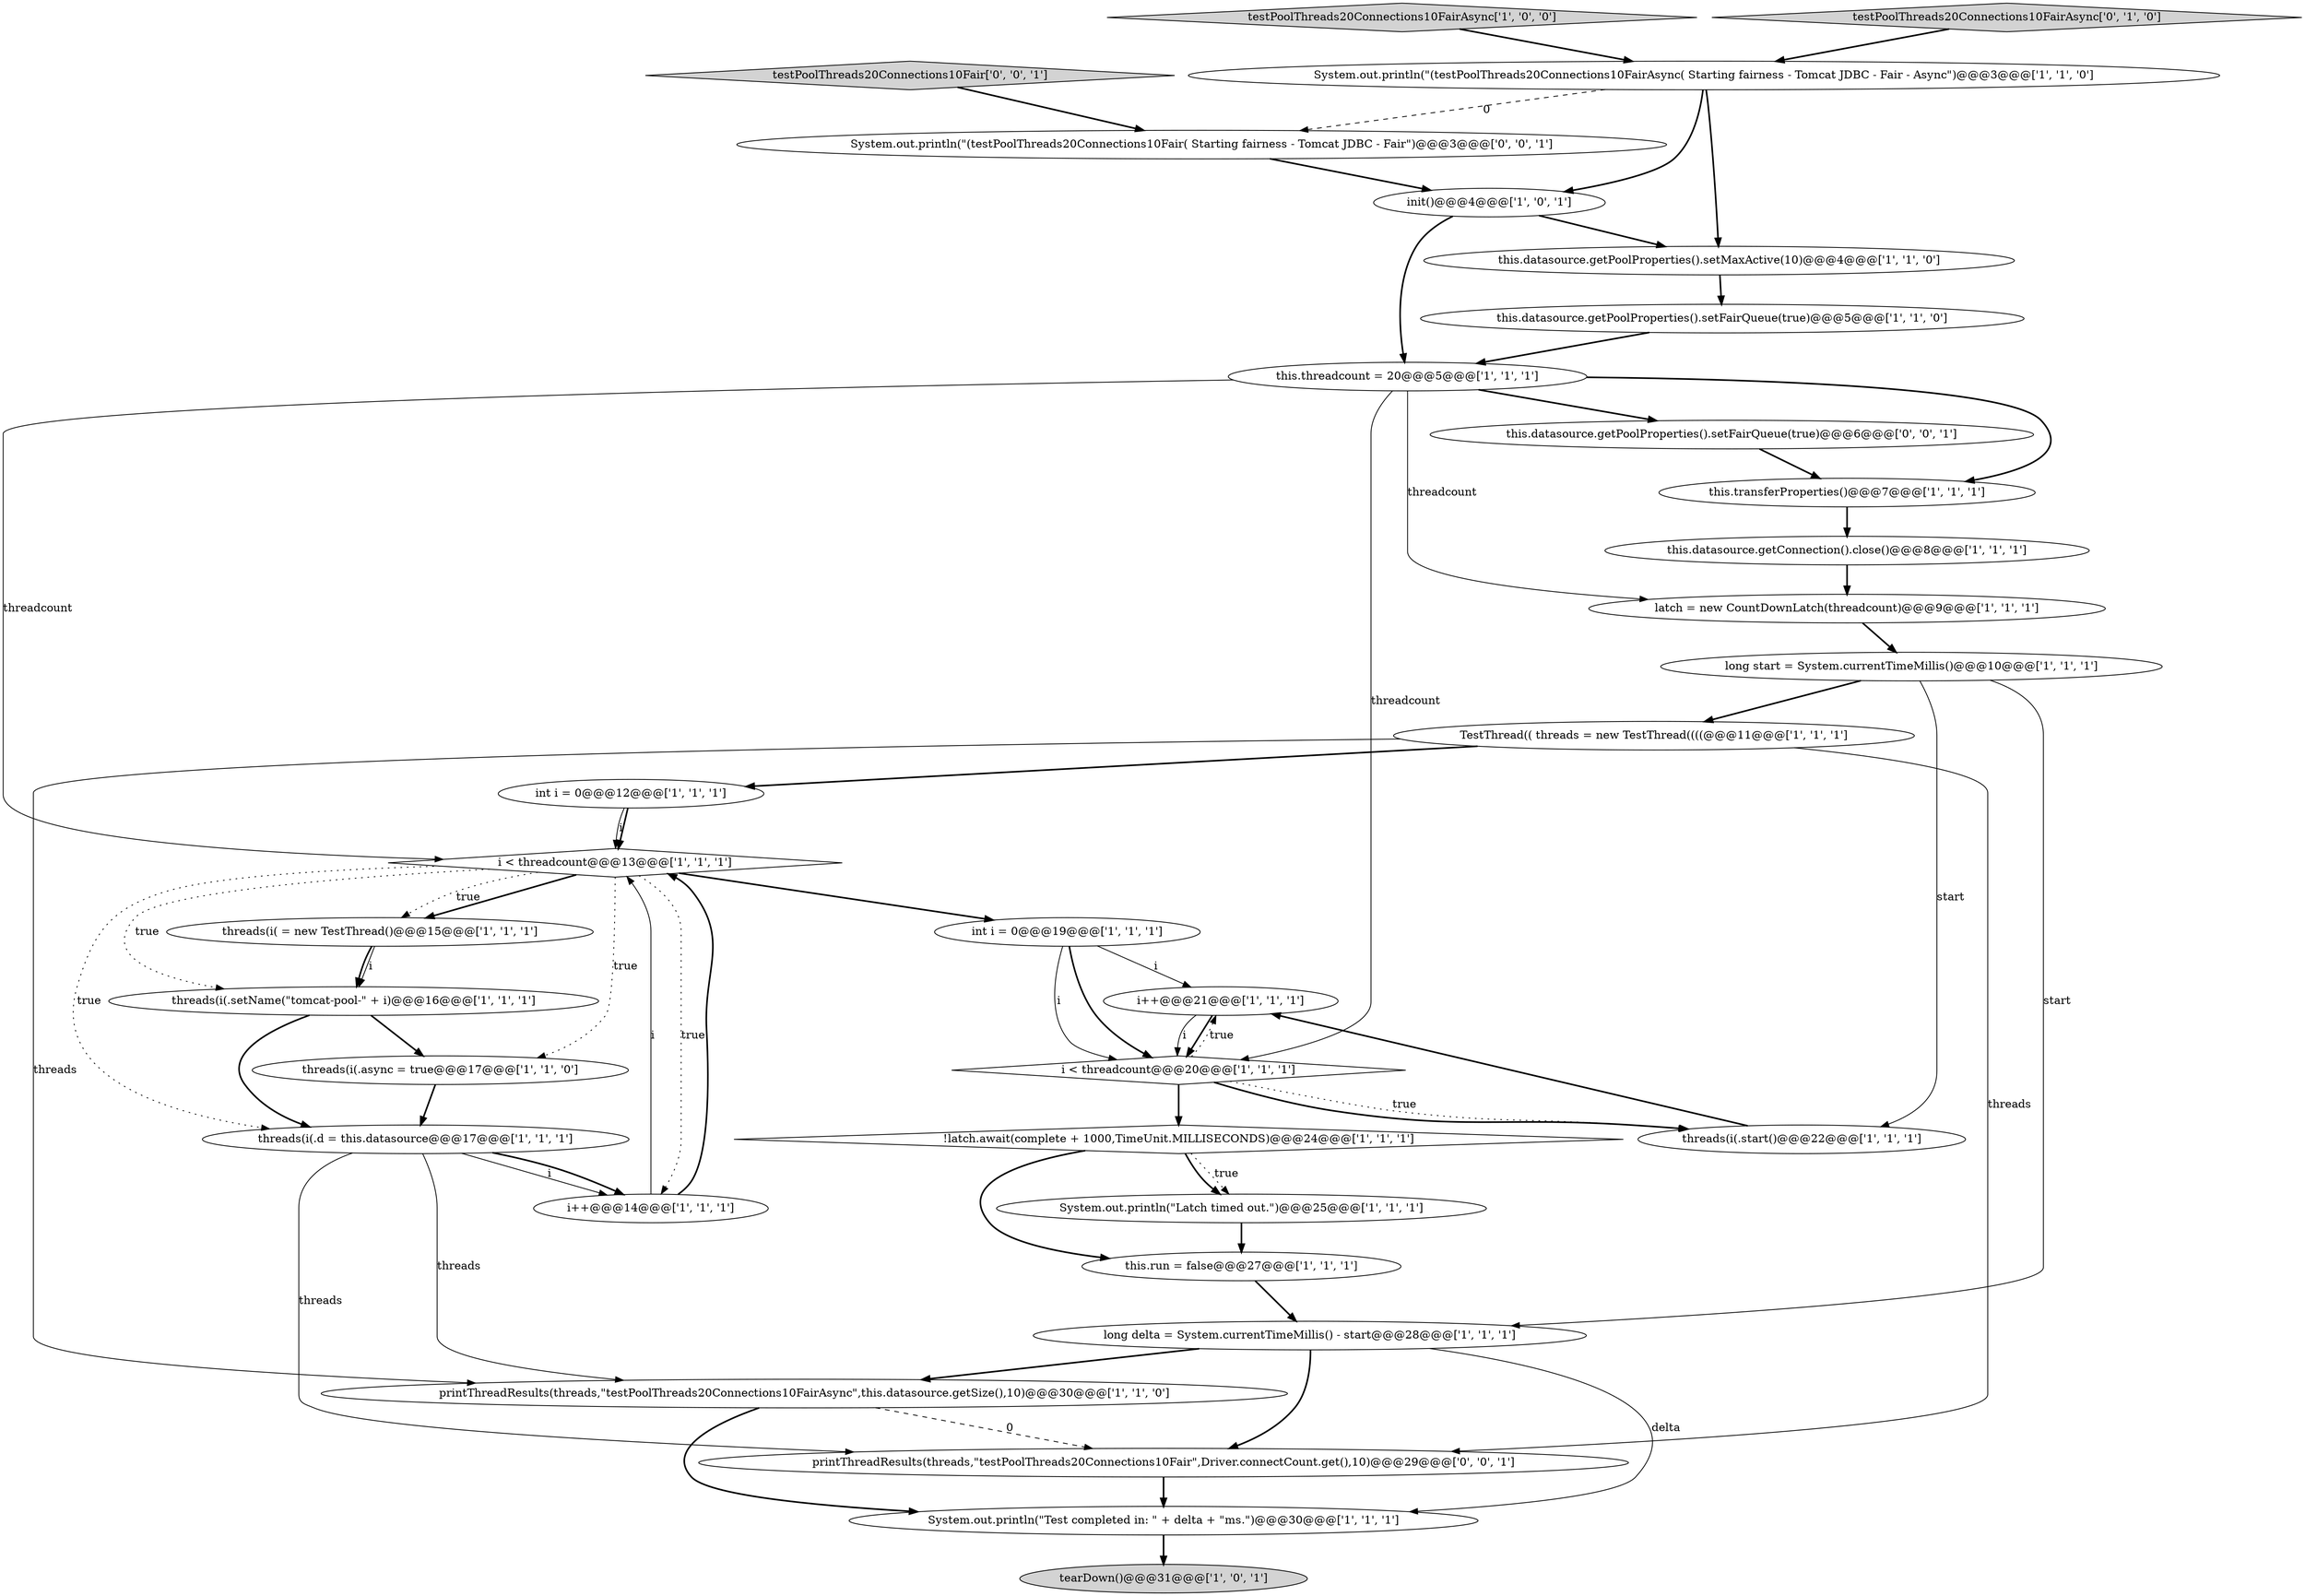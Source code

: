 digraph {
16 [style = filled, label = "this.datasource.getPoolProperties().setFairQueue(true)@@@5@@@['1', '1', '0']", fillcolor = white, shape = ellipse image = "AAA0AAABBB1BBB"];
33 [style = filled, label = "printThreadResults(threads,\"testPoolThreads20Connections10Fair\",Driver.connectCount.get(),10)@@@29@@@['0', '0', '1']", fillcolor = white, shape = ellipse image = "AAA0AAABBB3BBB"];
5 [style = filled, label = "testPoolThreads20Connections10FairAsync['1', '0', '0']", fillcolor = lightgray, shape = diamond image = "AAA0AAABBB1BBB"];
11 [style = filled, label = "threads(i( = new TestThread()@@@15@@@['1', '1', '1']", fillcolor = white, shape = ellipse image = "AAA0AAABBB1BBB"];
8 [style = filled, label = "this.threadcount = 20@@@5@@@['1', '1', '1']", fillcolor = white, shape = ellipse image = "AAA0AAABBB1BBB"];
14 [style = filled, label = "System.out.println(\"(testPoolThreads20Connections10FairAsync( Starting fairness - Tomcat JDBC - Fair - Async\")@@@3@@@['1', '1', '0']", fillcolor = white, shape = ellipse image = "AAA0AAABBB1BBB"];
31 [style = filled, label = "System.out.println(\"(testPoolThreads20Connections10Fair( Starting fairness - Tomcat JDBC - Fair\")@@@3@@@['0', '0', '1']", fillcolor = white, shape = ellipse image = "AAA0AAABBB3BBB"];
0 [style = filled, label = "threads(i(.setName(\"tomcat-pool-\" + i)@@@16@@@['1', '1', '1']", fillcolor = white, shape = ellipse image = "AAA0AAABBB1BBB"];
22 [style = filled, label = "i++@@@21@@@['1', '1', '1']", fillcolor = white, shape = ellipse image = "AAA0AAABBB1BBB"];
15 [style = filled, label = "this.run = false@@@27@@@['1', '1', '1']", fillcolor = white, shape = ellipse image = "AAA0AAABBB1BBB"];
25 [style = filled, label = "this.transferProperties()@@@7@@@['1', '1', '1']", fillcolor = white, shape = ellipse image = "AAA0AAABBB1BBB"];
9 [style = filled, label = "tearDown()@@@31@@@['1', '0', '1']", fillcolor = lightgray, shape = ellipse image = "AAA0AAABBB1BBB"];
20 [style = filled, label = "latch = new CountDownLatch(threadcount)@@@9@@@['1', '1', '1']", fillcolor = white, shape = ellipse image = "AAA0AAABBB1BBB"];
26 [style = filled, label = "int i = 0@@@19@@@['1', '1', '1']", fillcolor = white, shape = ellipse image = "AAA0AAABBB1BBB"];
28 [style = filled, label = "init()@@@4@@@['1', '0', '1']", fillcolor = white, shape = ellipse image = "AAA0AAABBB1BBB"];
6 [style = filled, label = "i < threadcount@@@13@@@['1', '1', '1']", fillcolor = white, shape = diamond image = "AAA0AAABBB1BBB"];
10 [style = filled, label = "printThreadResults(threads,\"testPoolThreads20Connections10FairAsync\",this.datasource.getSize(),10)@@@30@@@['1', '1', '0']", fillcolor = white, shape = ellipse image = "AAA0AAABBB1BBB"];
3 [style = filled, label = "System.out.println(\"Latch timed out.\")@@@25@@@['1', '1', '1']", fillcolor = white, shape = ellipse image = "AAA0AAABBB1BBB"];
4 [style = filled, label = "threads(i(.async = true@@@17@@@['1', '1', '0']", fillcolor = white, shape = ellipse image = "AAA0AAABBB1BBB"];
23 [style = filled, label = "TestThread(( threads = new TestThread((((@@@11@@@['1', '1', '1']", fillcolor = white, shape = ellipse image = "AAA0AAABBB1BBB"];
32 [style = filled, label = "this.datasource.getPoolProperties().setFairQueue(true)@@@6@@@['0', '0', '1']", fillcolor = white, shape = ellipse image = "AAA0AAABBB3BBB"];
18 [style = filled, label = "this.datasource.getPoolProperties().setMaxActive(10)@@@4@@@['1', '1', '0']", fillcolor = white, shape = ellipse image = "AAA0AAABBB1BBB"];
13 [style = filled, label = "long delta = System.currentTimeMillis() - start@@@28@@@['1', '1', '1']", fillcolor = white, shape = ellipse image = "AAA0AAABBB1BBB"];
29 [style = filled, label = "testPoolThreads20Connections10FairAsync['0', '1', '0']", fillcolor = lightgray, shape = diamond image = "AAA0AAABBB2BBB"];
24 [style = filled, label = "i < threadcount@@@20@@@['1', '1', '1']", fillcolor = white, shape = diamond image = "AAA0AAABBB1BBB"];
27 [style = filled, label = "int i = 0@@@12@@@['1', '1', '1']", fillcolor = white, shape = ellipse image = "AAA0AAABBB1BBB"];
19 [style = filled, label = "this.datasource.getConnection().close()@@@8@@@['1', '1', '1']", fillcolor = white, shape = ellipse image = "AAA0AAABBB1BBB"];
30 [style = filled, label = "testPoolThreads20Connections10Fair['0', '0', '1']", fillcolor = lightgray, shape = diamond image = "AAA0AAABBB3BBB"];
21 [style = filled, label = "System.out.println(\"Test completed in: \" + delta + \"ms.\")@@@30@@@['1', '1', '1']", fillcolor = white, shape = ellipse image = "AAA0AAABBB1BBB"];
12 [style = filled, label = "!latch.await(complete + 1000,TimeUnit.MILLISECONDS)@@@24@@@['1', '1', '1']", fillcolor = white, shape = diamond image = "AAA0AAABBB1BBB"];
1 [style = filled, label = "threads(i(.d = this.datasource@@@17@@@['1', '1', '1']", fillcolor = white, shape = ellipse image = "AAA0AAABBB1BBB"];
17 [style = filled, label = "i++@@@14@@@['1', '1', '1']", fillcolor = white, shape = ellipse image = "AAA0AAABBB1BBB"];
2 [style = filled, label = "long start = System.currentTimeMillis()@@@10@@@['1', '1', '1']", fillcolor = white, shape = ellipse image = "AAA0AAABBB1BBB"];
7 [style = filled, label = "threads(i(.start()@@@22@@@['1', '1', '1']", fillcolor = white, shape = ellipse image = "AAA0AAABBB1BBB"];
13->10 [style = bold, label=""];
14->31 [style = dashed, label="0"];
1->17 [style = solid, label="i"];
8->6 [style = solid, label="threadcount"];
24->12 [style = bold, label=""];
26->24 [style = solid, label="i"];
15->13 [style = bold, label=""];
12->3 [style = dotted, label="true"];
6->26 [style = bold, label=""];
28->18 [style = bold, label=""];
8->20 [style = solid, label="threadcount"];
23->10 [style = solid, label="threads"];
23->27 [style = bold, label=""];
16->8 [style = bold, label=""];
8->32 [style = bold, label=""];
17->6 [style = bold, label=""];
27->6 [style = solid, label="i"];
19->20 [style = bold, label=""];
17->6 [style = solid, label="i"];
12->15 [style = bold, label=""];
6->1 [style = dotted, label="true"];
13->21 [style = solid, label="delta"];
14->28 [style = bold, label=""];
10->33 [style = dashed, label="0"];
3->15 [style = bold, label=""];
8->24 [style = solid, label="threadcount"];
10->21 [style = bold, label=""];
5->14 [style = bold, label=""];
2->13 [style = solid, label="start"];
26->24 [style = bold, label=""];
27->6 [style = bold, label=""];
6->17 [style = dotted, label="true"];
1->17 [style = bold, label=""];
20->2 [style = bold, label=""];
2->23 [style = bold, label=""];
7->22 [style = bold, label=""];
22->24 [style = solid, label="i"];
11->0 [style = bold, label=""];
21->9 [style = bold, label=""];
6->4 [style = dotted, label="true"];
0->4 [style = bold, label=""];
30->31 [style = bold, label=""];
0->1 [style = bold, label=""];
24->22 [style = dotted, label="true"];
6->11 [style = bold, label=""];
28->8 [style = bold, label=""];
32->25 [style = bold, label=""];
25->19 [style = bold, label=""];
29->14 [style = bold, label=""];
1->33 [style = solid, label="threads"];
14->18 [style = bold, label=""];
4->1 [style = bold, label=""];
12->3 [style = bold, label=""];
31->28 [style = bold, label=""];
22->24 [style = bold, label=""];
6->11 [style = dotted, label="true"];
6->0 [style = dotted, label="true"];
33->21 [style = bold, label=""];
13->33 [style = bold, label=""];
24->7 [style = bold, label=""];
11->0 [style = solid, label="i"];
1->10 [style = solid, label="threads"];
8->25 [style = bold, label=""];
24->7 [style = dotted, label="true"];
2->7 [style = solid, label="start"];
26->22 [style = solid, label="i"];
23->33 [style = solid, label="threads"];
18->16 [style = bold, label=""];
}
